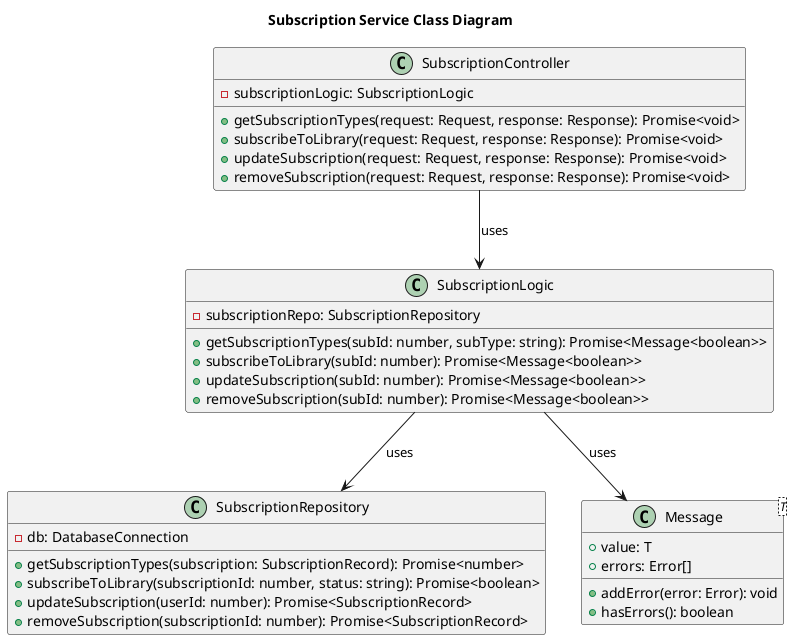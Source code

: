@startuml
title Subscription Service Class Diagram

class SubscriptionController {
    -subscriptionLogic: SubscriptionLogic
    +getSubscriptionTypes(request: Request, response: Response): Promise<void>
    +subscribeToLibrary(request: Request, response: Response): Promise<void>
    +updateSubscription(request: Request, response: Response): Promise<void>
    +removeSubscription(request: Request, response: Response): Promise<void>
}

class SubscriptionLogic {
    -subscriptionRepo: SubscriptionRepository
    +getSubscriptionTypes(subId: number, subType: string): Promise<Message<boolean>>
    +subscribeToLibrary(subId: number): Promise<Message<boolean>>
    +updateSubscription(subId: number): Promise<Message<boolean>>
    +removeSubscription(subId: number): Promise<Message<boolean>>
}

class SubscriptionRepository {
    -db: DatabaseConnection
    +getSubscriptionTypes(subscription: SubscriptionRecord): Promise<number>
    +subscribeToLibrary(subscriptionId: number, status: string): Promise<boolean>
    +updateSubscription(userId: number): Promise<SubscriptionRecord>
    +removeSubscription(subscriptionId: number): Promise<SubscriptionRecord>
}

class Message<T> {
    +value: T
    +errors: Error[]
    +addError(error: Error): void
    +hasErrors(): boolean
}

SubscriptionController --> SubscriptionLogic : uses
SubscriptionLogic --> SubscriptionRepository : uses
SubscriptionLogic --> Message : uses

@enduml